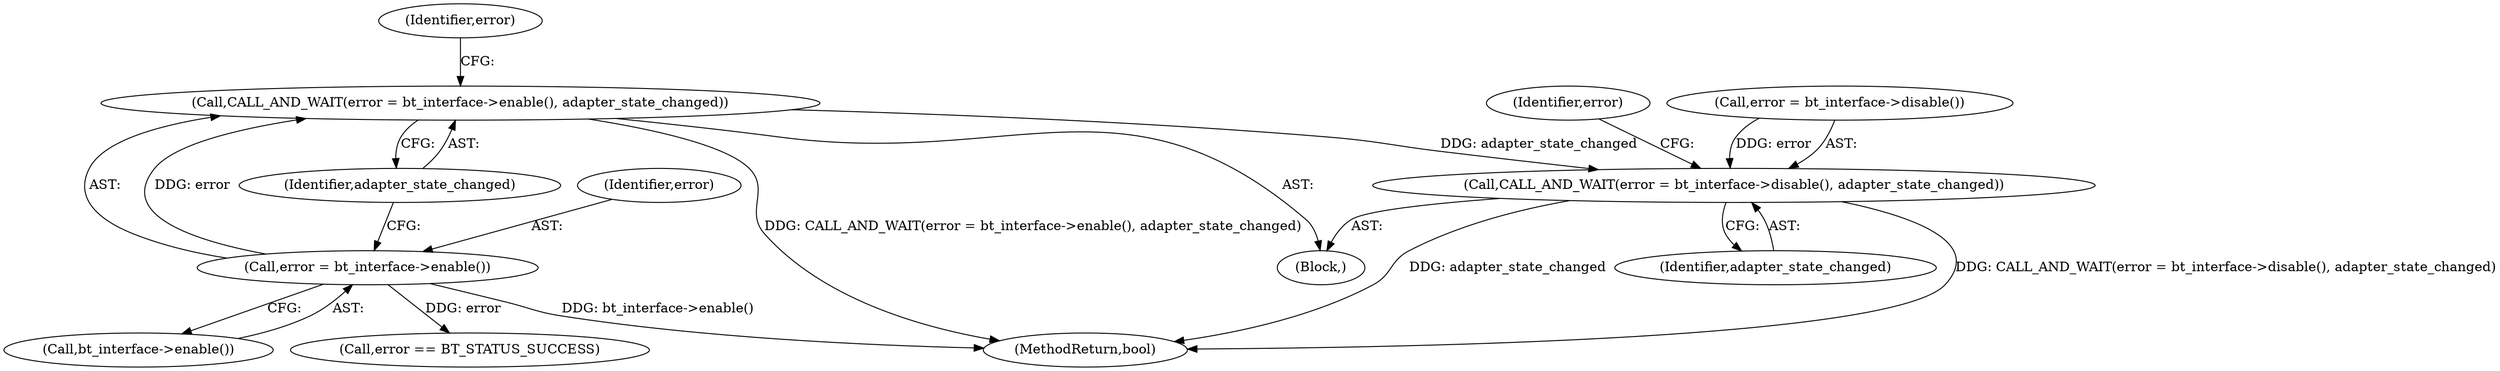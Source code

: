 digraph "1_Android_37c88107679d36c419572732b4af6e18bb2f7dce_4@del" {
"1000103" [label="(Call,CALL_AND_WAIT(error = bt_interface->enable(), adapter_state_changed))"];
"1000104" [label="(Call,error = bt_interface->enable())"];
"1000119" [label="(Call,CALL_AND_WAIT(error = bt_interface->disable(), adapter_state_changed))"];
"1000137" [label="(MethodReturn,bool)"];
"1000120" [label="(Call,error = bt_interface->disable())"];
"1000105" [label="(Identifier,error)"];
"1000107" [label="(Identifier,adapter_state_changed)"];
"1000106" [label="(Call,bt_interface->enable())"];
"1000126" [label="(Identifier,error)"];
"1000103" [label="(Call,CALL_AND_WAIT(error = bt_interface->enable(), adapter_state_changed))"];
"1000104" [label="(Call,error = bt_interface->enable())"];
"1000119" [label="(Call,CALL_AND_WAIT(error = bt_interface->disable(), adapter_state_changed))"];
"1000123" [label="(Identifier,adapter_state_changed)"];
"1000110" [label="(Identifier,error)"];
"1000109" [label="(Call,error == BT_STATUS_SUCCESS)"];
"1000101" [label="(Block,)"];
"1000103" -> "1000101"  [label="AST: "];
"1000103" -> "1000107"  [label="CFG: "];
"1000104" -> "1000103"  [label="AST: "];
"1000107" -> "1000103"  [label="AST: "];
"1000110" -> "1000103"  [label="CFG: "];
"1000103" -> "1000137"  [label="DDG: CALL_AND_WAIT(error = bt_interface->enable(), adapter_state_changed)"];
"1000104" -> "1000103"  [label="DDG: error"];
"1000103" -> "1000119"  [label="DDG: adapter_state_changed"];
"1000104" -> "1000106"  [label="CFG: "];
"1000105" -> "1000104"  [label="AST: "];
"1000106" -> "1000104"  [label="AST: "];
"1000107" -> "1000104"  [label="CFG: "];
"1000104" -> "1000137"  [label="DDG: bt_interface->enable()"];
"1000104" -> "1000109"  [label="DDG: error"];
"1000119" -> "1000101"  [label="AST: "];
"1000119" -> "1000123"  [label="CFG: "];
"1000120" -> "1000119"  [label="AST: "];
"1000123" -> "1000119"  [label="AST: "];
"1000126" -> "1000119"  [label="CFG: "];
"1000119" -> "1000137"  [label="DDG: CALL_AND_WAIT(error = bt_interface->disable(), adapter_state_changed)"];
"1000119" -> "1000137"  [label="DDG: adapter_state_changed"];
"1000120" -> "1000119"  [label="DDG: error"];
}
